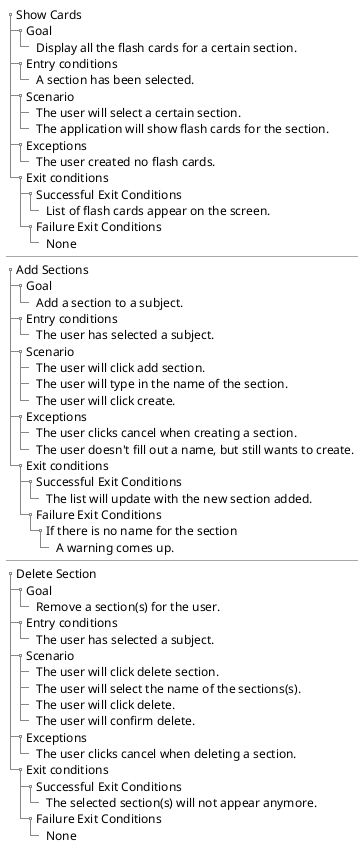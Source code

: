 @startsalt
{
{T
+ Show Cards
++  Goal
+++ Display all the flash cards for a certain section.
++ Entry conditions
+++ A section has been selected.
++ Scenario
+++ The user will select a certain section.
+++ The application will show flash cards for the section.
++ Exceptions
+++ The user created no flash cards.
++ Exit conditions
+++ Successful Exit Conditions
++++ List of flash cards appear on the screen.
+++ Failure Exit Conditions
++++ None
}
---
{T
+ Add Sections
++  Goal
+++ Add a section to a subject.
++ Entry conditions
+++ The user has selected a subject.
++ Scenario
+++ The user will click add section.
+++ The user will type in the name of the section.
+++ The user will click create.
++ Exceptions
+++ The user clicks cancel when creating a section.
+++ The user doesn't fill out a name, but still wants to create.
++ Exit conditions
+++ Successful Exit Conditions
++++ The list will update with the new section added.
+++ Failure Exit Conditions
++++ If there is no name for the section
+++++A warning comes up.
}
---
{T
+ Delete Section
++  Goal
+++ Remove a section(s) for the user.
++ Entry conditions
+++ The user has selected a subject.
++ Scenario
+++ The user will click delete section.
+++ The user will select the name of the sections(s).
+++ The user will click delete.
+++ The user will confirm delete.
++ Exceptions
+++ The user clicks cancel when deleting a section.
++ Exit conditions
+++ Successful Exit Conditions
++++ The selected section(s) will not appear anymore.
+++ Failure Exit Conditions
++++None
}
}
@endsalt